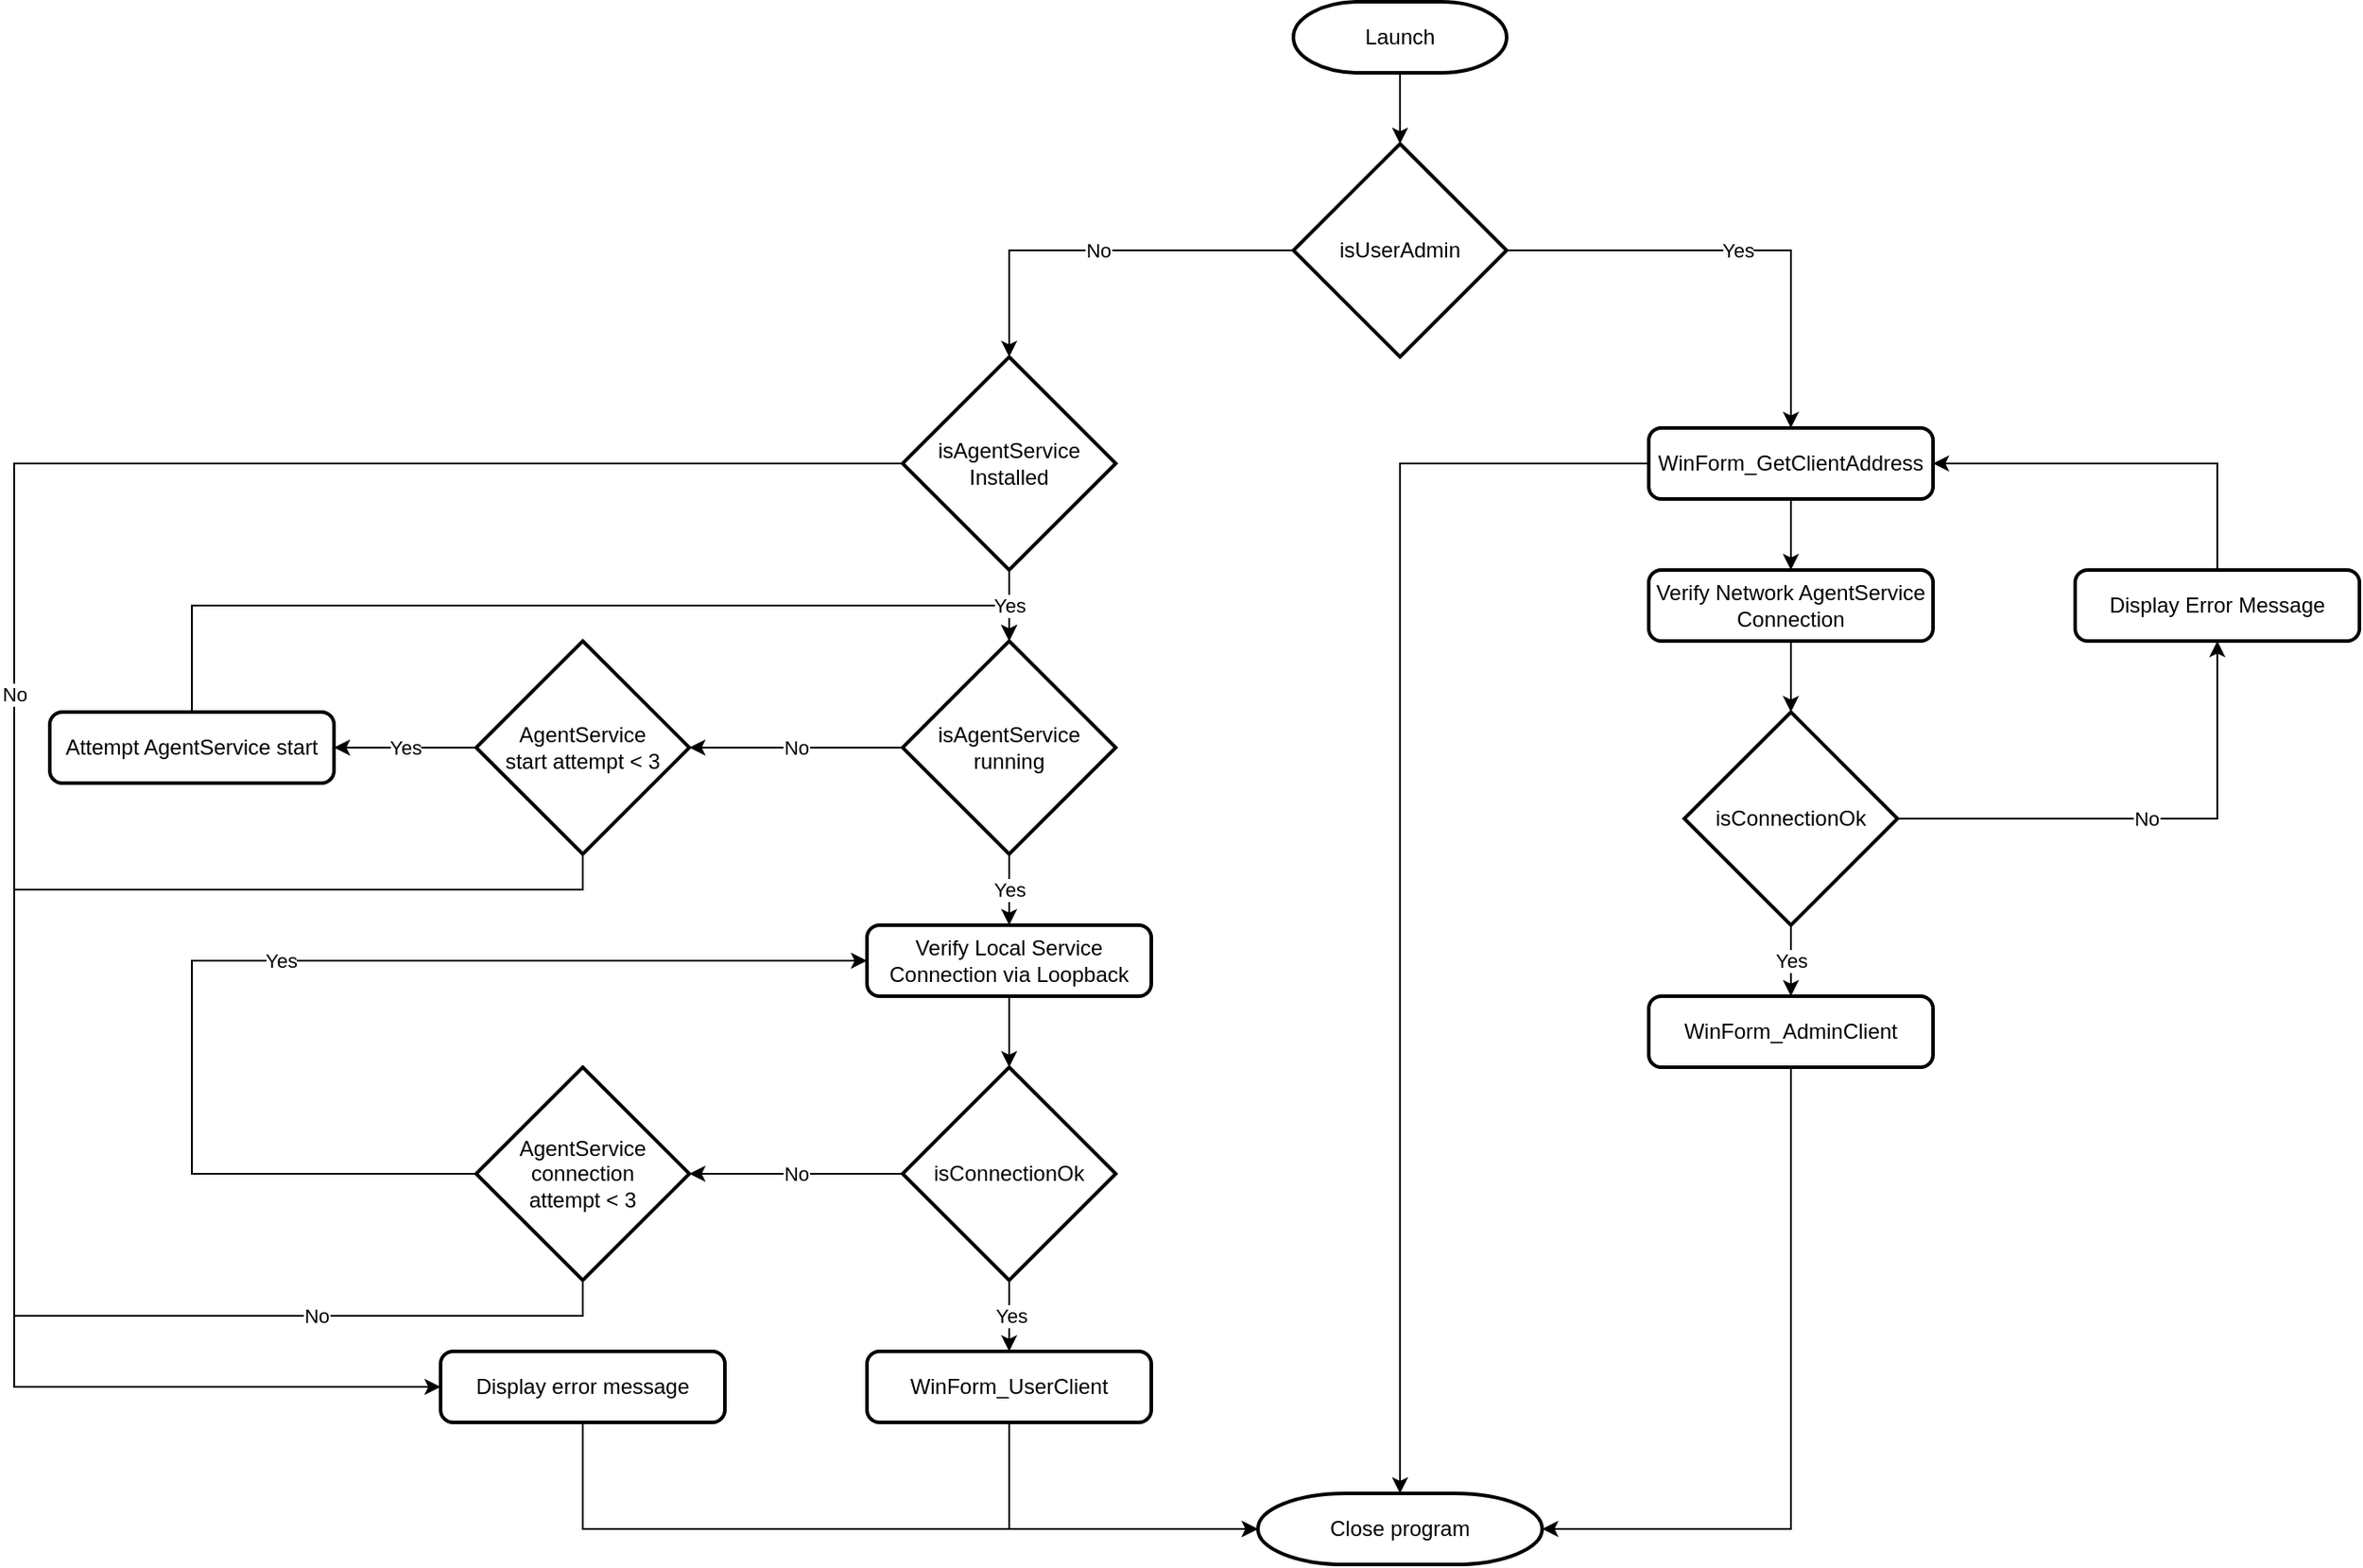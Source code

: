 <mxfile version="22.0.4" type="device">
  <diagram name="Page-1" id="faqKhQBVjwXxzRGnjjPK">
    <mxGraphModel dx="2284" dy="758" grid="1" gridSize="10" guides="1" tooltips="1" connect="1" arrows="1" fold="1" page="1" pageScale="1" pageWidth="850" pageHeight="1100" math="0" shadow="0">
      <root>
        <mxCell id="0" />
        <mxCell id="1" parent="0" />
        <mxCell id="yda5Hr8oCIiPHKl5j9XG-39" style="edgeStyle=orthogonalEdgeStyle;rounded=0;orthogonalLoop=1;jettySize=auto;html=1;exitX=0.5;exitY=0;exitDx=0;exitDy=0;entryX=0.5;entryY=0;entryDx=0;entryDy=0;entryPerimeter=0;" edge="1" parent="1" source="yda5Hr8oCIiPHKl5j9XG-33" target="yda5Hr8oCIiPHKl5j9XG-30">
          <mxGeometry relative="1" as="geometry">
            <Array as="points">
              <mxPoint x="-340" y="380" />
              <mxPoint x="120" y="380" />
            </Array>
          </mxGeometry>
        </mxCell>
        <mxCell id="yda5Hr8oCIiPHKl5j9XG-7" value="Yes" style="edgeStyle=orthogonalEdgeStyle;rounded=0;orthogonalLoop=1;jettySize=auto;html=1;exitX=1;exitY=0.5;exitDx=0;exitDy=0;exitPerimeter=0;entryX=0.5;entryY=0;entryDx=0;entryDy=0;" edge="1" parent="1" source="yda5Hr8oCIiPHKl5j9XG-2" target="yda5Hr8oCIiPHKl5j9XG-3">
          <mxGeometry relative="1" as="geometry" />
        </mxCell>
        <mxCell id="yda5Hr8oCIiPHKl5j9XG-15" value="No" style="edgeStyle=orthogonalEdgeStyle;rounded=0;orthogonalLoop=1;jettySize=auto;html=1;exitX=0;exitY=0.5;exitDx=0;exitDy=0;exitPerimeter=0;" edge="1" parent="1" source="yda5Hr8oCIiPHKl5j9XG-2">
          <mxGeometry relative="1" as="geometry">
            <mxPoint x="120" y="240" as="targetPoint" />
            <Array as="points">
              <mxPoint x="120" y="180" />
            </Array>
          </mxGeometry>
        </mxCell>
        <mxCell id="yda5Hr8oCIiPHKl5j9XG-2" value="isUserAdmin" style="strokeWidth=2;html=1;shape=mxgraph.flowchart.decision;whiteSpace=wrap;" vertex="1" parent="1">
          <mxGeometry x="280" y="120" width="120" height="120" as="geometry" />
        </mxCell>
        <mxCell id="yda5Hr8oCIiPHKl5j9XG-10" style="edgeStyle=orthogonalEdgeStyle;rounded=0;orthogonalLoop=1;jettySize=auto;html=1;exitX=0.5;exitY=1;exitDx=0;exitDy=0;entryX=0.5;entryY=0;entryDx=0;entryDy=0;" edge="1" parent="1" source="yda5Hr8oCIiPHKl5j9XG-3" target="yda5Hr8oCIiPHKl5j9XG-9">
          <mxGeometry relative="1" as="geometry" />
        </mxCell>
        <mxCell id="yda5Hr8oCIiPHKl5j9XG-3" value="WinForm_GetClientAddress" style="rounded=1;whiteSpace=wrap;html=1;absoluteArcSize=1;arcSize=14;strokeWidth=2;" vertex="1" parent="1">
          <mxGeometry x="480" y="280" width="160" height="40" as="geometry" />
        </mxCell>
        <mxCell id="yda5Hr8oCIiPHKl5j9XG-9" value="Verify Network AgentService Connection" style="rounded=1;whiteSpace=wrap;html=1;absoluteArcSize=1;arcSize=14;strokeWidth=2;" vertex="1" parent="1">
          <mxGeometry x="480" y="360" width="160" height="40" as="geometry" />
        </mxCell>
        <mxCell id="yda5Hr8oCIiPHKl5j9XG-13" style="edgeStyle=orthogonalEdgeStyle;rounded=0;orthogonalLoop=1;jettySize=auto;html=1;exitX=0.5;exitY=1;exitDx=0;exitDy=0;exitPerimeter=0;" edge="1" parent="1" source="yda5Hr8oCIiPHKl5j9XG-12" target="yda5Hr8oCIiPHKl5j9XG-2">
          <mxGeometry relative="1" as="geometry" />
        </mxCell>
        <mxCell id="yda5Hr8oCIiPHKl5j9XG-12" value="Launch" style="strokeWidth=2;html=1;shape=mxgraph.flowchart.terminator;whiteSpace=wrap;" vertex="1" parent="1">
          <mxGeometry x="280" y="40" width="120" height="40" as="geometry" />
        </mxCell>
        <mxCell id="yda5Hr8oCIiPHKl5j9XG-14" value="Verify Local Service Connection via Loopback" style="rounded=1;whiteSpace=wrap;html=1;absoluteArcSize=1;arcSize=14;strokeWidth=2;" vertex="1" parent="1">
          <mxGeometry x="40" y="560" width="160" height="40" as="geometry" />
        </mxCell>
        <mxCell id="yda5Hr8oCIiPHKl5j9XG-16" value="WinForm_UserClient" style="rounded=1;whiteSpace=wrap;html=1;absoluteArcSize=1;arcSize=14;strokeWidth=2;" vertex="1" parent="1">
          <mxGeometry x="40" y="800" width="160" height="40" as="geometry" />
        </mxCell>
        <mxCell id="yda5Hr8oCIiPHKl5j9XG-19" value="Yes" style="edgeStyle=orthogonalEdgeStyle;rounded=0;orthogonalLoop=1;jettySize=auto;html=1;exitX=0.5;exitY=1;exitDx=0;exitDy=0;exitPerimeter=0;" edge="1" parent="1" source="yda5Hr8oCIiPHKl5j9XG-17">
          <mxGeometry relative="1" as="geometry">
            <mxPoint x="120" y="800" as="targetPoint" />
          </mxGeometry>
        </mxCell>
        <mxCell id="yda5Hr8oCIiPHKl5j9XG-45" value="No" style="edgeStyle=orthogonalEdgeStyle;rounded=0;orthogonalLoop=1;jettySize=auto;html=1;exitX=0;exitY=0.5;exitDx=0;exitDy=0;exitPerimeter=0;entryX=1;entryY=0.5;entryDx=0;entryDy=0;entryPerimeter=0;" edge="1" parent="1" source="yda5Hr8oCIiPHKl5j9XG-17" target="yda5Hr8oCIiPHKl5j9XG-46">
          <mxGeometry relative="1" as="geometry" />
        </mxCell>
        <mxCell id="yda5Hr8oCIiPHKl5j9XG-17" value="isConnectionOk" style="strokeWidth=2;html=1;shape=mxgraph.flowchart.decision;whiteSpace=wrap;" vertex="1" parent="1">
          <mxGeometry x="60" y="640" width="120" height="120" as="geometry" />
        </mxCell>
        <mxCell id="yda5Hr8oCIiPHKl5j9XG-18" style="edgeStyle=orthogonalEdgeStyle;rounded=0;orthogonalLoop=1;jettySize=auto;html=1;exitX=0.5;exitY=1;exitDx=0;exitDy=0;entryX=0.5;entryY=0;entryDx=0;entryDy=0;entryPerimeter=0;" edge="1" parent="1" source="yda5Hr8oCIiPHKl5j9XG-14" target="yda5Hr8oCIiPHKl5j9XG-17">
          <mxGeometry relative="1" as="geometry" />
        </mxCell>
        <mxCell id="yda5Hr8oCIiPHKl5j9XG-23" value="Yes" style="edgeStyle=orthogonalEdgeStyle;rounded=0;orthogonalLoop=1;jettySize=auto;html=1;exitX=0.5;exitY=1;exitDx=0;exitDy=0;exitPerimeter=0;entryX=0.5;entryY=0;entryDx=0;entryDy=0;" edge="1" parent="1" source="yda5Hr8oCIiPHKl5j9XG-20" target="yda5Hr8oCIiPHKl5j9XG-22">
          <mxGeometry relative="1" as="geometry" />
        </mxCell>
        <mxCell id="yda5Hr8oCIiPHKl5j9XG-27" value="No" style="edgeStyle=orthogonalEdgeStyle;rounded=0;orthogonalLoop=1;jettySize=auto;html=1;exitX=1;exitY=0.5;exitDx=0;exitDy=0;exitPerimeter=0;entryX=0.5;entryY=1;entryDx=0;entryDy=0;" edge="1" parent="1" source="yda5Hr8oCIiPHKl5j9XG-20" target="yda5Hr8oCIiPHKl5j9XG-25">
          <mxGeometry relative="1" as="geometry" />
        </mxCell>
        <mxCell id="yda5Hr8oCIiPHKl5j9XG-20" value="isConnectionOk" style="strokeWidth=2;html=1;shape=mxgraph.flowchart.decision;whiteSpace=wrap;" vertex="1" parent="1">
          <mxGeometry x="500" y="440" width="120" height="120" as="geometry" />
        </mxCell>
        <mxCell id="yda5Hr8oCIiPHKl5j9XG-21" style="edgeStyle=orthogonalEdgeStyle;rounded=0;orthogonalLoop=1;jettySize=auto;html=1;exitX=0.5;exitY=1;exitDx=0;exitDy=0;entryX=0.5;entryY=0;entryDx=0;entryDy=0;entryPerimeter=0;" edge="1" parent="1" source="yda5Hr8oCIiPHKl5j9XG-9" target="yda5Hr8oCIiPHKl5j9XG-20">
          <mxGeometry relative="1" as="geometry" />
        </mxCell>
        <mxCell id="yda5Hr8oCIiPHKl5j9XG-22" value="WinForm_AdminClient" style="rounded=1;whiteSpace=wrap;html=1;absoluteArcSize=1;arcSize=14;strokeWidth=2;" vertex="1" parent="1">
          <mxGeometry x="480" y="600" width="160" height="40" as="geometry" />
        </mxCell>
        <mxCell id="yda5Hr8oCIiPHKl5j9XG-28" style="edgeStyle=orthogonalEdgeStyle;rounded=0;orthogonalLoop=1;jettySize=auto;html=1;exitX=0.5;exitY=0;exitDx=0;exitDy=0;entryX=1;entryY=0.5;entryDx=0;entryDy=0;" edge="1" parent="1" source="yda5Hr8oCIiPHKl5j9XG-25" target="yda5Hr8oCIiPHKl5j9XG-3">
          <mxGeometry relative="1" as="geometry" />
        </mxCell>
        <mxCell id="yda5Hr8oCIiPHKl5j9XG-25" value="Display Error Message" style="rounded=1;whiteSpace=wrap;html=1;absoluteArcSize=1;arcSize=14;strokeWidth=2;" vertex="1" parent="1">
          <mxGeometry x="720" y="360" width="160" height="40" as="geometry" />
        </mxCell>
        <mxCell id="yda5Hr8oCIiPHKl5j9XG-44" value="No" style="edgeStyle=orthogonalEdgeStyle;rounded=0;orthogonalLoop=1;jettySize=auto;html=1;exitX=0;exitY=0.5;exitDx=0;exitDy=0;exitPerimeter=0;entryX=0;entryY=0.5;entryDx=0;entryDy=0;" edge="1" parent="1" source="yda5Hr8oCIiPHKl5j9XG-29" target="yda5Hr8oCIiPHKl5j9XG-40">
          <mxGeometry relative="1" as="geometry">
            <Array as="points">
              <mxPoint x="-440" y="300" />
              <mxPoint x="-440" y="820" />
            </Array>
          </mxGeometry>
        </mxCell>
        <mxCell id="yda5Hr8oCIiPHKl5j9XG-29" value="isAgentService&lt;br&gt;Installed" style="strokeWidth=2;html=1;shape=mxgraph.flowchart.decision;whiteSpace=wrap;" vertex="1" parent="1">
          <mxGeometry x="60" y="240" width="120" height="120" as="geometry" />
        </mxCell>
        <mxCell id="yda5Hr8oCIiPHKl5j9XG-31" value="Yes" style="edgeStyle=orthogonalEdgeStyle;rounded=0;orthogonalLoop=1;jettySize=auto;html=1;exitX=0.5;exitY=1;exitDx=0;exitDy=0;exitPerimeter=0;entryX=0.5;entryY=0;entryDx=0;entryDy=0;" edge="1" parent="1" source="yda5Hr8oCIiPHKl5j9XG-30" target="yda5Hr8oCIiPHKl5j9XG-14">
          <mxGeometry relative="1" as="geometry" />
        </mxCell>
        <mxCell id="yda5Hr8oCIiPHKl5j9XG-30" value="isAgentService&lt;br&gt;running" style="strokeWidth=2;html=1;shape=mxgraph.flowchart.decision;whiteSpace=wrap;" vertex="1" parent="1">
          <mxGeometry x="60" y="400" width="120" height="120" as="geometry" />
        </mxCell>
        <mxCell id="yda5Hr8oCIiPHKl5j9XG-32" value="Yes" style="edgeStyle=orthogonalEdgeStyle;rounded=0;orthogonalLoop=1;jettySize=auto;html=1;exitX=0.5;exitY=1;exitDx=0;exitDy=0;exitPerimeter=0;entryX=0.5;entryY=0;entryDx=0;entryDy=0;entryPerimeter=0;" edge="1" parent="1" source="yda5Hr8oCIiPHKl5j9XG-29" target="yda5Hr8oCIiPHKl5j9XG-30">
          <mxGeometry relative="1" as="geometry" />
        </mxCell>
        <mxCell id="yda5Hr8oCIiPHKl5j9XG-33" value="Attempt AgentService start" style="rounded=1;whiteSpace=wrap;html=1;absoluteArcSize=1;arcSize=14;strokeWidth=2;" vertex="1" parent="1">
          <mxGeometry x="-420" y="440" width="160" height="40" as="geometry" />
        </mxCell>
        <mxCell id="yda5Hr8oCIiPHKl5j9XG-37" value="Yes" style="edgeStyle=orthogonalEdgeStyle;rounded=0;orthogonalLoop=1;jettySize=auto;html=1;exitX=0;exitY=0.5;exitDx=0;exitDy=0;exitPerimeter=0;entryX=1;entryY=0.5;entryDx=0;entryDy=0;" edge="1" parent="1" source="yda5Hr8oCIiPHKl5j9XG-35" target="yda5Hr8oCIiPHKl5j9XG-33">
          <mxGeometry relative="1" as="geometry" />
        </mxCell>
        <mxCell id="yda5Hr8oCIiPHKl5j9XG-52" style="edgeStyle=orthogonalEdgeStyle;rounded=0;orthogonalLoop=1;jettySize=auto;html=1;exitX=0.5;exitY=1;exitDx=0;exitDy=0;exitPerimeter=0;endArrow=none;endFill=0;" edge="1" parent="1" source="yda5Hr8oCIiPHKl5j9XG-35">
          <mxGeometry relative="1" as="geometry">
            <mxPoint x="-440" y="540" as="targetPoint" />
            <Array as="points">
              <mxPoint x="-120" y="540" />
            </Array>
          </mxGeometry>
        </mxCell>
        <mxCell id="yda5Hr8oCIiPHKl5j9XG-35" value="AgentService&lt;br&gt;start attempt&amp;nbsp;&amp;lt; 3" style="strokeWidth=2;html=1;shape=mxgraph.flowchart.decision;whiteSpace=wrap;" vertex="1" parent="1">
          <mxGeometry x="-180" y="400" width="120" height="120" as="geometry" />
        </mxCell>
        <mxCell id="yda5Hr8oCIiPHKl5j9XG-36" value="No" style="edgeStyle=orthogonalEdgeStyle;rounded=0;orthogonalLoop=1;jettySize=auto;html=1;exitX=0;exitY=0.5;exitDx=0;exitDy=0;exitPerimeter=0;entryX=1;entryY=0.5;entryDx=0;entryDy=0;entryPerimeter=0;" edge="1" parent="1" source="yda5Hr8oCIiPHKl5j9XG-30" target="yda5Hr8oCIiPHKl5j9XG-35">
          <mxGeometry relative="1" as="geometry" />
        </mxCell>
        <mxCell id="yda5Hr8oCIiPHKl5j9XG-40" value="Display error message" style="rounded=1;whiteSpace=wrap;html=1;absoluteArcSize=1;arcSize=14;strokeWidth=2;" vertex="1" parent="1">
          <mxGeometry x="-200" y="800" width="160" height="40" as="geometry" />
        </mxCell>
        <mxCell id="yda5Hr8oCIiPHKl5j9XG-42" value="Close program" style="strokeWidth=2;html=1;shape=mxgraph.flowchart.terminator;whiteSpace=wrap;" vertex="1" parent="1">
          <mxGeometry x="260" y="880" width="160" height="40" as="geometry" />
        </mxCell>
        <mxCell id="yda5Hr8oCIiPHKl5j9XG-51" value="Yes" style="edgeStyle=orthogonalEdgeStyle;rounded=0;orthogonalLoop=1;jettySize=auto;html=1;exitX=0;exitY=0.5;exitDx=0;exitDy=0;exitPerimeter=0;entryX=0;entryY=0.5;entryDx=0;entryDy=0;" edge="1" parent="1" source="yda5Hr8oCIiPHKl5j9XG-46" target="yda5Hr8oCIiPHKl5j9XG-14">
          <mxGeometry relative="1" as="geometry">
            <Array as="points">
              <mxPoint x="-340" y="700" />
              <mxPoint x="-340" y="580" />
            </Array>
          </mxGeometry>
        </mxCell>
        <mxCell id="yda5Hr8oCIiPHKl5j9XG-53" value="No" style="edgeStyle=orthogonalEdgeStyle;rounded=0;orthogonalLoop=1;jettySize=auto;html=1;exitX=0.5;exitY=1;exitDx=0;exitDy=0;exitPerimeter=0;endArrow=none;endFill=0;" edge="1" parent="1" source="yda5Hr8oCIiPHKl5j9XG-46">
          <mxGeometry relative="1" as="geometry">
            <mxPoint x="-440" y="780" as="targetPoint" />
            <Array as="points">
              <mxPoint x="-120" y="780" />
            </Array>
          </mxGeometry>
        </mxCell>
        <mxCell id="yda5Hr8oCIiPHKl5j9XG-46" value="AgentService&lt;br&gt;connection &lt;br&gt;attempt&amp;nbsp;&amp;lt; 3" style="strokeWidth=2;html=1;shape=mxgraph.flowchart.decision;whiteSpace=wrap;" vertex="1" parent="1">
          <mxGeometry x="-180" y="640" width="120" height="120" as="geometry" />
        </mxCell>
        <mxCell id="yda5Hr8oCIiPHKl5j9XG-54" style="edgeStyle=orthogonalEdgeStyle;rounded=0;orthogonalLoop=1;jettySize=auto;html=1;exitX=0.5;exitY=1;exitDx=0;exitDy=0;entryX=0;entryY=0.5;entryDx=0;entryDy=0;entryPerimeter=0;" edge="1" parent="1" source="yda5Hr8oCIiPHKl5j9XG-40" target="yda5Hr8oCIiPHKl5j9XG-42">
          <mxGeometry relative="1" as="geometry" />
        </mxCell>
        <mxCell id="yda5Hr8oCIiPHKl5j9XG-55" style="edgeStyle=orthogonalEdgeStyle;rounded=0;orthogonalLoop=1;jettySize=auto;html=1;exitX=0.5;exitY=1;exitDx=0;exitDy=0;entryX=0;entryY=0.5;entryDx=0;entryDy=0;entryPerimeter=0;" edge="1" parent="1" source="yda5Hr8oCIiPHKl5j9XG-16" target="yda5Hr8oCIiPHKl5j9XG-42">
          <mxGeometry relative="1" as="geometry" />
        </mxCell>
        <mxCell id="yda5Hr8oCIiPHKl5j9XG-56" style="edgeStyle=orthogonalEdgeStyle;rounded=0;orthogonalLoop=1;jettySize=auto;html=1;exitX=0.5;exitY=1;exitDx=0;exitDy=0;entryX=1;entryY=0.5;entryDx=0;entryDy=0;entryPerimeter=0;" edge="1" parent="1" source="yda5Hr8oCIiPHKl5j9XG-22" target="yda5Hr8oCIiPHKl5j9XG-42">
          <mxGeometry relative="1" as="geometry" />
        </mxCell>
        <mxCell id="yda5Hr8oCIiPHKl5j9XG-57" style="edgeStyle=orthogonalEdgeStyle;rounded=0;orthogonalLoop=1;jettySize=auto;html=1;exitX=0;exitY=0.5;exitDx=0;exitDy=0;entryX=0.5;entryY=0;entryDx=0;entryDy=0;entryPerimeter=0;" edge="1" parent="1" source="yda5Hr8oCIiPHKl5j9XG-3" target="yda5Hr8oCIiPHKl5j9XG-42">
          <mxGeometry relative="1" as="geometry" />
        </mxCell>
      </root>
    </mxGraphModel>
  </diagram>
</mxfile>
